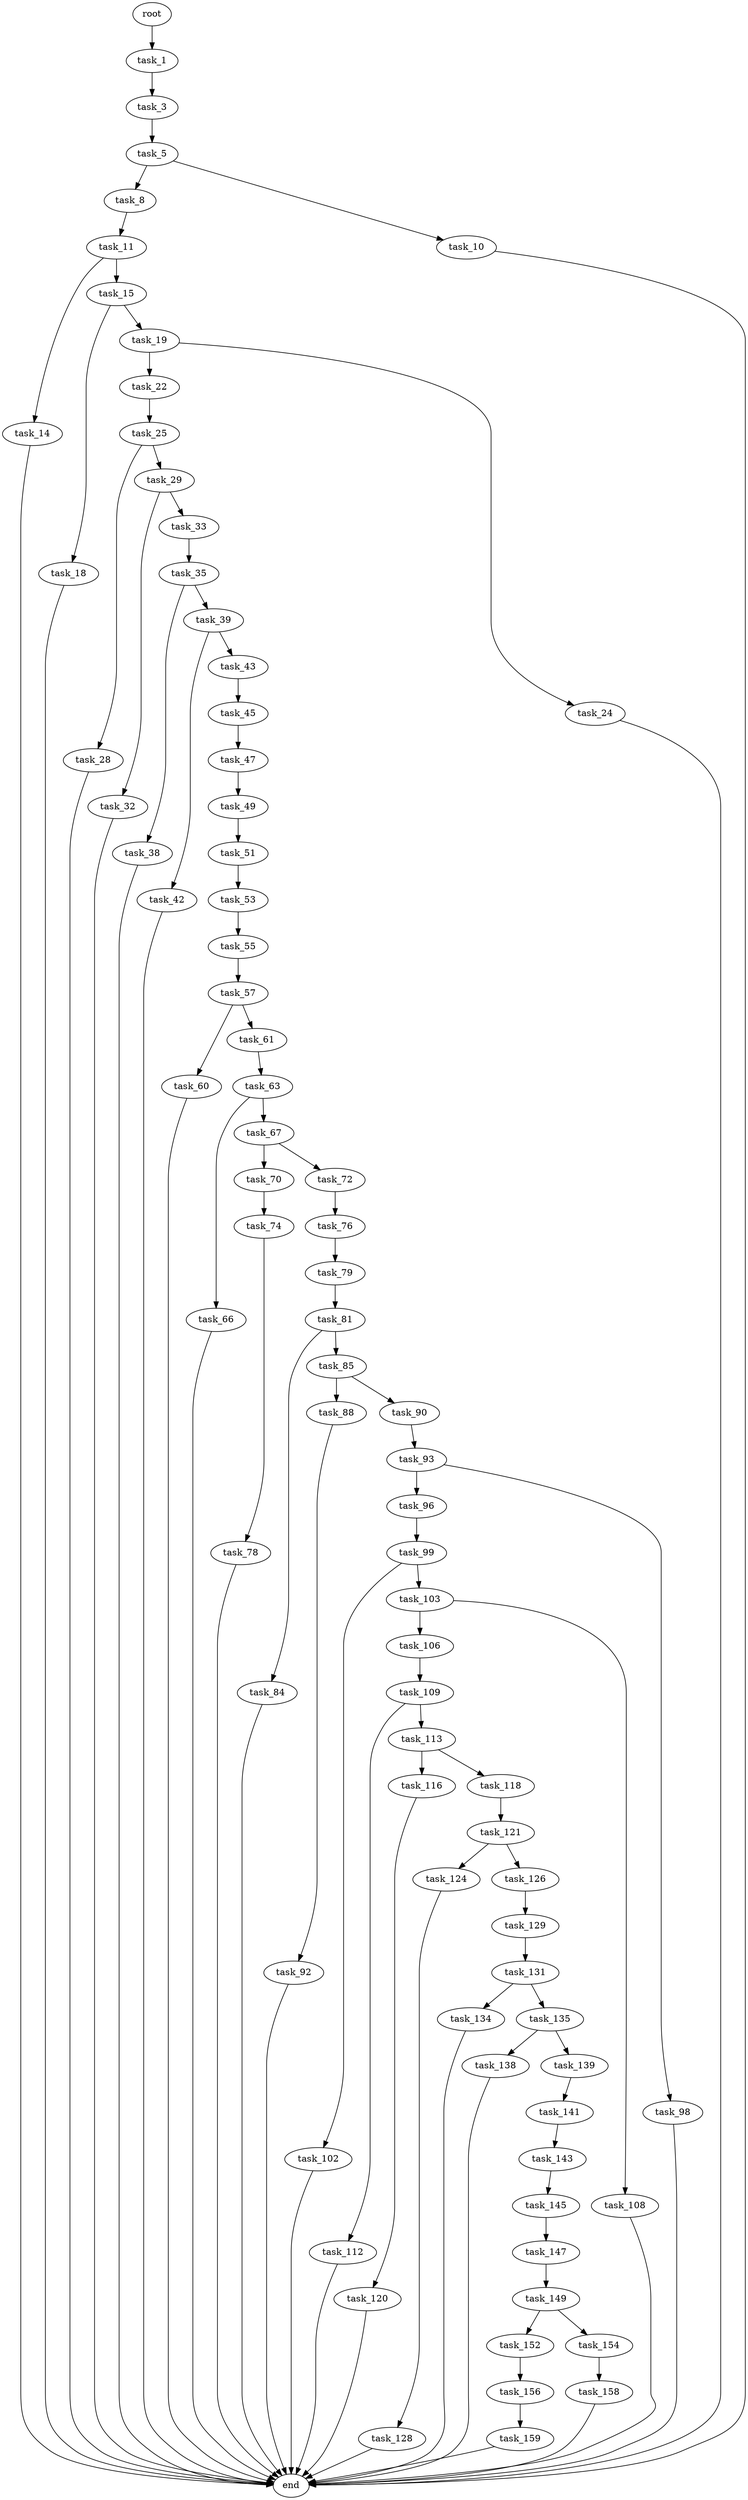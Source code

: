 digraph G {
  root [size="0.000000"];
  task_1 [size="68719476736.000000"];
  task_3 [size="1243483343618.000000"];
  task_5 [size="193336906342.000000"];
  task_8 [size="68719476736.000000"];
  task_10 [size="48941897944.000000"];
  task_11 [size="9141006312.000000"];
  task_14 [size="2486343379.000000"];
  task_15 [size="134217728000.000000"];
  task_18 [size="878131586.000000"];
  task_19 [size="12939746326.000000"];
  task_22 [size="103473610791.000000"];
  task_24 [size="300619087379.000000"];
  task_25 [size="119943288896.000000"];
  task_28 [size="28991029248.000000"];
  task_29 [size="936784906059.000000"];
  task_32 [size="28991029248.000000"];
  task_33 [size="188497047180.000000"];
  task_35 [size="549755813888.000000"];
  task_38 [size="8519452409.000000"];
  task_39 [size="782757789696.000000"];
  task_42 [size="28991029248.000000"];
  task_43 [size="368293445632.000000"];
  task_45 [size="28991029248.000000"];
  task_47 [size="408344511202.000000"];
  task_49 [size="251980293109.000000"];
  task_51 [size="250217968213.000000"];
  task_53 [size="240598784605.000000"];
  task_55 [size="432835765333.000000"];
  task_57 [size="1073741824000.000000"];
  task_60 [size="12805478303.000000"];
  task_61 [size="62258748272.000000"];
  task_63 [size="2356720802.000000"];
  task_66 [size="7096928236.000000"];
  task_67 [size="45143245009.000000"];
  task_70 [size="225120505541.000000"];
  task_72 [size="1979592714.000000"];
  task_74 [size="9875647287.000000"];
  task_76 [size="18475989318.000000"];
  task_78 [size="172701297192.000000"];
  task_79 [size="105479358118.000000"];
  task_81 [size="22590454437.000000"];
  task_84 [size="446098863172.000000"];
  task_85 [size="527831646644.000000"];
  task_88 [size="680584052.000000"];
  task_90 [size="12816218360.000000"];
  task_92 [size="1319349884435.000000"];
  task_93 [size="2397496843.000000"];
  task_96 [size="782757789696.000000"];
  task_98 [size="28991029248.000000"];
  task_99 [size="16952174954.000000"];
  task_102 [size="416263547224.000000"];
  task_103 [size="134217728000.000000"];
  task_106 [size="10773159606.000000"];
  task_108 [size="224290118159.000000"];
  task_109 [size="36906161306.000000"];
  task_112 [size="252879139719.000000"];
  task_113 [size="76897056945.000000"];
  task_116 [size="590077106987.000000"];
  task_118 [size="231928233984.000000"];
  task_120 [size="782757789696.000000"];
  task_121 [size="213990998144.000000"];
  task_124 [size="93846004471.000000"];
  task_126 [size="193125864039.000000"];
  task_128 [size="231928233984.000000"];
  task_129 [size="367696228.000000"];
  task_131 [size="28991029248.000000"];
  task_134 [size="16078439256.000000"];
  task_135 [size="10587012123.000000"];
  task_138 [size="1073741824000.000000"];
  task_139 [size="21786942399.000000"];
  task_141 [size="22078615549.000000"];
  task_143 [size="1862983210.000000"];
  task_145 [size="134217728000.000000"];
  task_147 [size="782757789696.000000"];
  task_149 [size="8589934592.000000"];
  task_152 [size="231928233984.000000"];
  task_154 [size="68719476736.000000"];
  task_156 [size="460215316326.000000"];
  task_158 [size="11890859356.000000"];
  task_159 [size="204605238222.000000"];
  end [size="0.000000"];

  root -> task_1 [size="1.000000"];
  task_1 -> task_3 [size="134217728.000000"];
  task_3 -> task_5 [size="838860800.000000"];
  task_5 -> task_8 [size="209715200.000000"];
  task_5 -> task_10 [size="209715200.000000"];
  task_8 -> task_11 [size="134217728.000000"];
  task_10 -> end [size="1.000000"];
  task_11 -> task_14 [size="301989888.000000"];
  task_11 -> task_15 [size="301989888.000000"];
  task_14 -> end [size="1.000000"];
  task_15 -> task_18 [size="209715200.000000"];
  task_15 -> task_19 [size="209715200.000000"];
  task_18 -> end [size="1.000000"];
  task_19 -> task_22 [size="301989888.000000"];
  task_19 -> task_24 [size="301989888.000000"];
  task_22 -> task_25 [size="134217728.000000"];
  task_24 -> end [size="1.000000"];
  task_25 -> task_28 [size="411041792.000000"];
  task_25 -> task_29 [size="411041792.000000"];
  task_28 -> end [size="1.000000"];
  task_29 -> task_32 [size="679477248.000000"];
  task_29 -> task_33 [size="679477248.000000"];
  task_32 -> end [size="1.000000"];
  task_33 -> task_35 [size="536870912.000000"];
  task_35 -> task_38 [size="536870912.000000"];
  task_35 -> task_39 [size="536870912.000000"];
  task_38 -> end [size="1.000000"];
  task_39 -> task_42 [size="679477248.000000"];
  task_39 -> task_43 [size="679477248.000000"];
  task_42 -> end [size="1.000000"];
  task_43 -> task_45 [size="411041792.000000"];
  task_45 -> task_47 [size="75497472.000000"];
  task_47 -> task_49 [size="536870912.000000"];
  task_49 -> task_51 [size="411041792.000000"];
  task_51 -> task_53 [size="209715200.000000"];
  task_53 -> task_55 [size="536870912.000000"];
  task_55 -> task_57 [size="411041792.000000"];
  task_57 -> task_60 [size="838860800.000000"];
  task_57 -> task_61 [size="838860800.000000"];
  task_60 -> end [size="1.000000"];
  task_61 -> task_63 [size="301989888.000000"];
  task_63 -> task_66 [size="75497472.000000"];
  task_63 -> task_67 [size="75497472.000000"];
  task_66 -> end [size="1.000000"];
  task_67 -> task_70 [size="33554432.000000"];
  task_67 -> task_72 [size="33554432.000000"];
  task_70 -> task_74 [size="209715200.000000"];
  task_72 -> task_76 [size="134217728.000000"];
  task_74 -> task_78 [size="209715200.000000"];
  task_76 -> task_79 [size="301989888.000000"];
  task_78 -> end [size="1.000000"];
  task_79 -> task_81 [size="75497472.000000"];
  task_81 -> task_84 [size="75497472.000000"];
  task_81 -> task_85 [size="75497472.000000"];
  task_84 -> end [size="1.000000"];
  task_85 -> task_88 [size="536870912.000000"];
  task_85 -> task_90 [size="536870912.000000"];
  task_88 -> task_92 [size="33554432.000000"];
  task_90 -> task_93 [size="411041792.000000"];
  task_92 -> end [size="1.000000"];
  task_93 -> task_96 [size="75497472.000000"];
  task_93 -> task_98 [size="75497472.000000"];
  task_96 -> task_99 [size="679477248.000000"];
  task_98 -> end [size="1.000000"];
  task_99 -> task_102 [size="33554432.000000"];
  task_99 -> task_103 [size="33554432.000000"];
  task_102 -> end [size="1.000000"];
  task_103 -> task_106 [size="209715200.000000"];
  task_103 -> task_108 [size="209715200.000000"];
  task_106 -> task_109 [size="679477248.000000"];
  task_108 -> end [size="1.000000"];
  task_109 -> task_112 [size="75497472.000000"];
  task_109 -> task_113 [size="75497472.000000"];
  task_112 -> end [size="1.000000"];
  task_113 -> task_116 [size="134217728.000000"];
  task_113 -> task_118 [size="134217728.000000"];
  task_116 -> task_120 [size="838860800.000000"];
  task_118 -> task_121 [size="301989888.000000"];
  task_120 -> end [size="1.000000"];
  task_121 -> task_124 [size="301989888.000000"];
  task_121 -> task_126 [size="301989888.000000"];
  task_124 -> task_128 [size="75497472.000000"];
  task_126 -> task_129 [size="209715200.000000"];
  task_128 -> end [size="1.000000"];
  task_129 -> task_131 [size="33554432.000000"];
  task_131 -> task_134 [size="75497472.000000"];
  task_131 -> task_135 [size="75497472.000000"];
  task_134 -> end [size="1.000000"];
  task_135 -> task_138 [size="209715200.000000"];
  task_135 -> task_139 [size="209715200.000000"];
  task_138 -> end [size="1.000000"];
  task_139 -> task_141 [size="33554432.000000"];
  task_141 -> task_143 [size="33554432.000000"];
  task_143 -> task_145 [size="33554432.000000"];
  task_145 -> task_147 [size="209715200.000000"];
  task_147 -> task_149 [size="679477248.000000"];
  task_149 -> task_152 [size="33554432.000000"];
  task_149 -> task_154 [size="33554432.000000"];
  task_152 -> task_156 [size="301989888.000000"];
  task_154 -> task_158 [size="134217728.000000"];
  task_156 -> task_159 [size="411041792.000000"];
  task_158 -> end [size="1.000000"];
  task_159 -> end [size="1.000000"];
}
